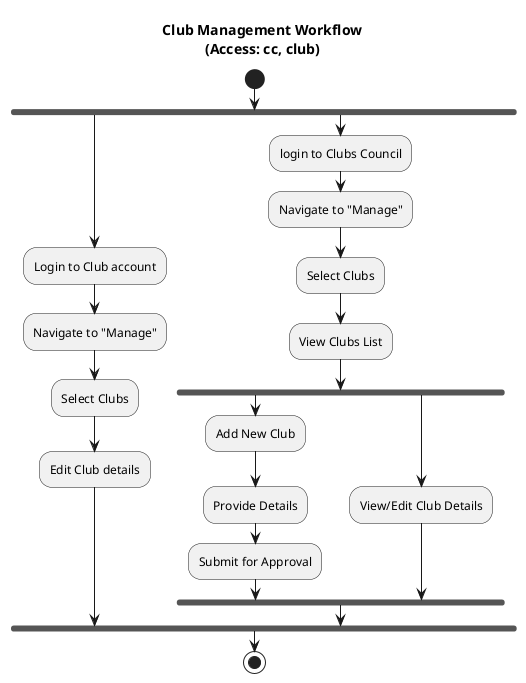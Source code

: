 @startuml
skinparam linetype ortho
skinparam defaultTextAlignment center

title Club Management Workflow\n(Access: cc, club)

start

fork
:Login to Club account;
:Navigate to "Manage";
:Select Clubs;
:Edit Club details;
fork again
:login to Clubs Council;
:Navigate to "Manage";
:Select Clubs;
:View Clubs List;
fork
    :Add New Club;
    :Provide Details;
    :Submit for Approval;
fork again
    :View/Edit Club Details;
end fork
end fork

stop
@enduml